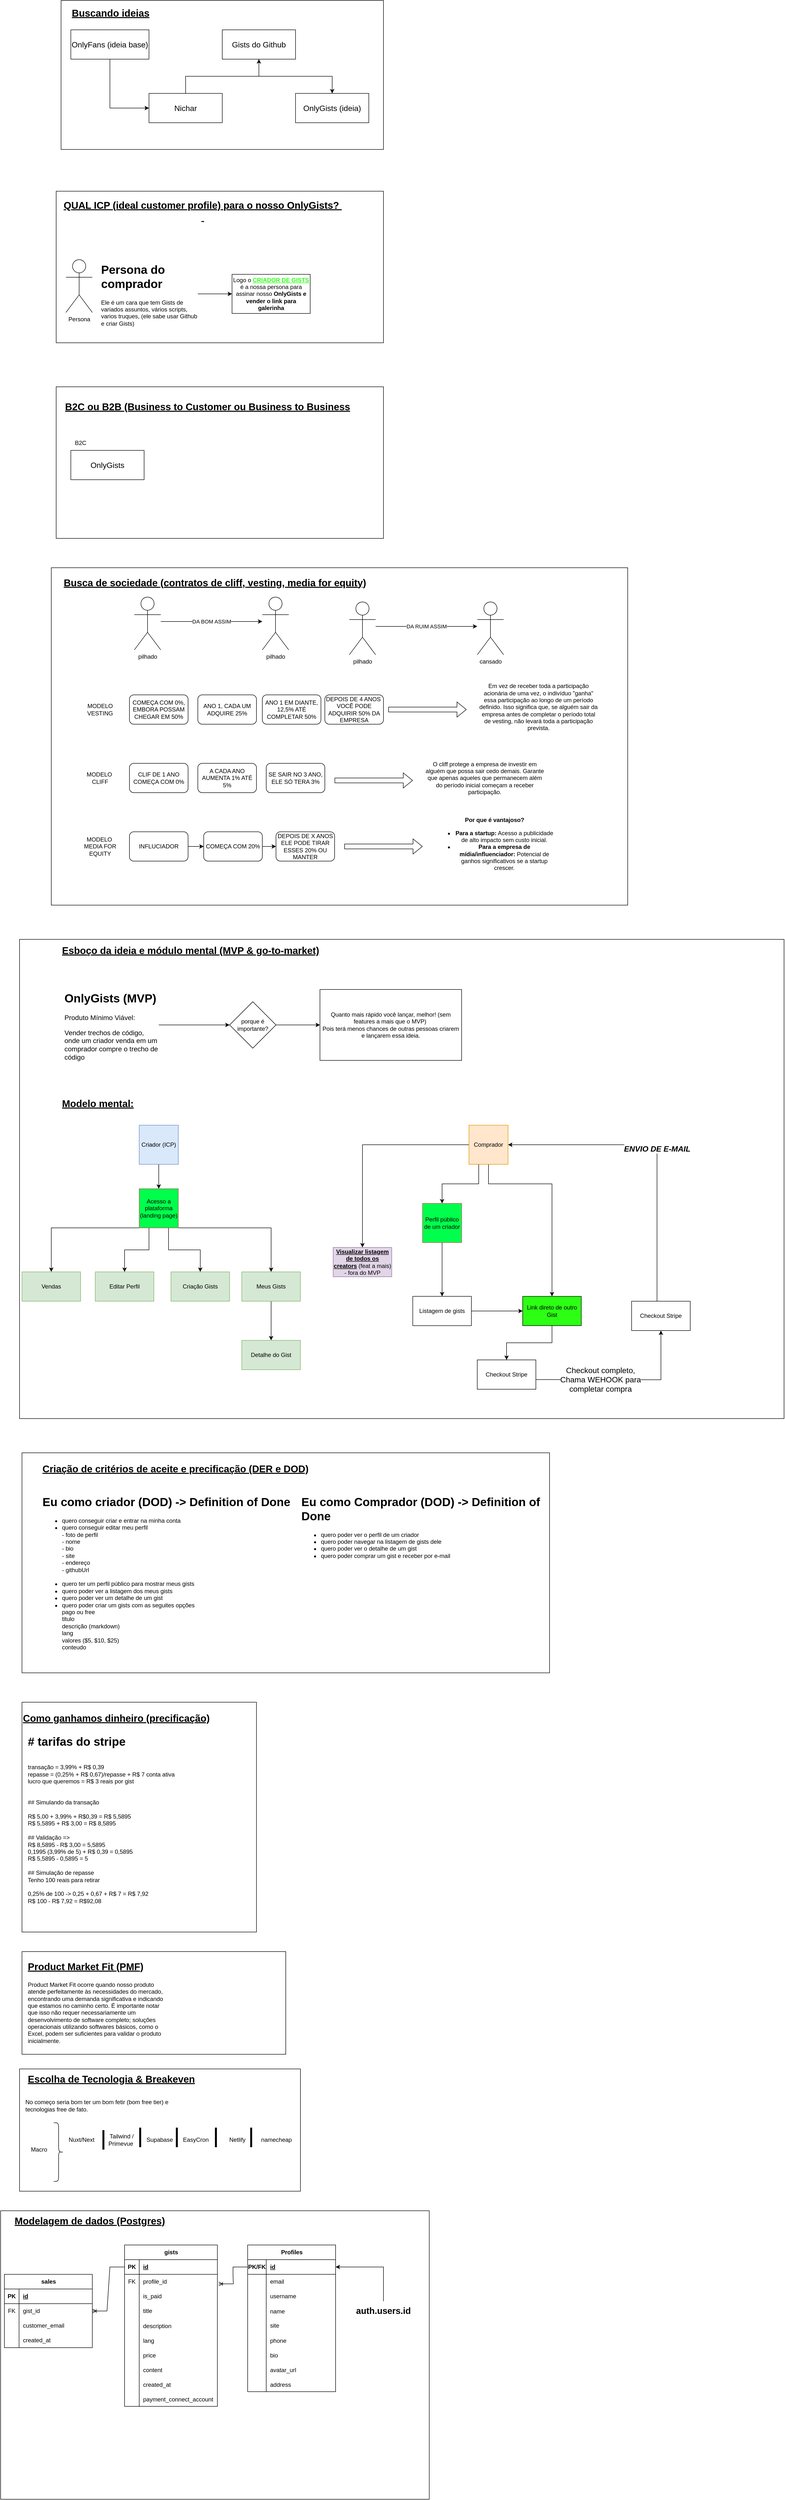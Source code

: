 <mxfile version="24.8.3">
  <diagram name="Page-1" id="v-NSc_a17lzua8ZPdPV9">
    <mxGraphModel dx="2049" dy="1171" grid="1" gridSize="10" guides="1" tooltips="1" connect="1" arrows="1" fold="1" page="1" pageScale="1" pageWidth="850" pageHeight="1100" math="0" shadow="0">
      <root>
        <mxCell id="0" />
        <mxCell id="1" parent="0" />
        <mxCell id="1tomCckrDjy98KWa0ItW-127" value="" style="rounded=0;whiteSpace=wrap;html=1;" vertex="1" parent="1">
          <mxGeometry x="236.25" y="4710" width="877.5" height="590" as="geometry" />
        </mxCell>
        <mxCell id="1tomCckrDjy98KWa0ItW-24" value="" style="rounded=0;whiteSpace=wrap;html=1;" vertex="1" parent="1">
          <mxGeometry x="275" y="4420" width="575" height="250" as="geometry" />
        </mxCell>
        <mxCell id="1tomCckrDjy98KWa0ItW-4" value="" style="rounded=0;whiteSpace=wrap;html=1;" vertex="1" parent="1">
          <mxGeometry x="280" y="4180" width="540" height="210" as="geometry" />
        </mxCell>
        <mxCell id="nUb2ECJCDusPR1pJdT_b-7" value="" style="rounded=0;whiteSpace=wrap;html=1;" parent="1" vertex="1">
          <mxGeometry x="280" y="3670" width="480" height="470" as="geometry" />
        </mxCell>
        <mxCell id="nUb2ECJCDusPR1pJdT_b-4" value="" style="rounded=0;whiteSpace=wrap;html=1;" parent="1" vertex="1">
          <mxGeometry x="280" y="3160" width="1080" height="450" as="geometry" />
        </mxCell>
        <mxCell id="ghX556LVwRt2pYmYrKnP-61" value="" style="rounded=0;whiteSpace=wrap;html=1;" parent="1" vertex="1">
          <mxGeometry x="340" y="1350" width="1180" height="690" as="geometry" />
        </mxCell>
        <mxCell id="ghX556LVwRt2pYmYrKnP-22" value="" style="rounded=0;whiteSpace=wrap;html=1;" parent="1" vertex="1">
          <mxGeometry x="350" y="580" width="670" height="310" as="geometry" />
        </mxCell>
        <mxCell id="ghX556LVwRt2pYmYrKnP-1" value="" style="rounded=0;whiteSpace=wrap;html=1;align=left;" parent="1" vertex="1">
          <mxGeometry x="360" y="190" width="660" height="304.62" as="geometry" />
        </mxCell>
        <mxCell id="ghX556LVwRt2pYmYrKnP-2" value="&lt;font style=&quot;font-size: 20px;&quot;&gt;&lt;b&gt;&lt;u&gt;Buscando ideias&lt;/u&gt;&lt;/b&gt;&lt;/font&gt;" style="text;html=1;align=left;verticalAlign=middle;whiteSpace=wrap;rounded=0;" parent="1" vertex="1">
          <mxGeometry x="380" y="200" width="180" height="30" as="geometry" />
        </mxCell>
        <mxCell id="ghX556LVwRt2pYmYrKnP-7" style="edgeStyle=orthogonalEdgeStyle;rounded=0;orthogonalLoop=1;jettySize=auto;html=1;entryX=0;entryY=0.5;entryDx=0;entryDy=0;" parent="1" source="ghX556LVwRt2pYmYrKnP-3" target="ghX556LVwRt2pYmYrKnP-4" edge="1">
          <mxGeometry relative="1" as="geometry" />
        </mxCell>
        <mxCell id="ghX556LVwRt2pYmYrKnP-3" value="&lt;span style=&quot;font-size: 16px;&quot;&gt;OnlyFans (ideia base)&lt;/span&gt;" style="rounded=0;whiteSpace=wrap;html=1;" parent="1" vertex="1">
          <mxGeometry x="380" y="250" width="160" height="60" as="geometry" />
        </mxCell>
        <mxCell id="ghX556LVwRt2pYmYrKnP-9" style="edgeStyle=orthogonalEdgeStyle;rounded=0;orthogonalLoop=1;jettySize=auto;html=1;entryX=0.5;entryY=1;entryDx=0;entryDy=0;" parent="1" source="ghX556LVwRt2pYmYrKnP-4" target="ghX556LVwRt2pYmYrKnP-5" edge="1">
          <mxGeometry relative="1" as="geometry" />
        </mxCell>
        <mxCell id="ghX556LVwRt2pYmYrKnP-4" value="&lt;span style=&quot;font-size: 16px;&quot;&gt;Nichar&lt;/span&gt;" style="rounded=0;whiteSpace=wrap;html=1;" parent="1" vertex="1">
          <mxGeometry x="540" y="380" width="150" height="60" as="geometry" />
        </mxCell>
        <mxCell id="ghX556LVwRt2pYmYrKnP-12" style="edgeStyle=orthogonalEdgeStyle;rounded=0;orthogonalLoop=1;jettySize=auto;html=1;" parent="1" source="ghX556LVwRt2pYmYrKnP-5" target="ghX556LVwRt2pYmYrKnP-6" edge="1">
          <mxGeometry relative="1" as="geometry" />
        </mxCell>
        <mxCell id="ghX556LVwRt2pYmYrKnP-5" value="&lt;span style=&quot;font-size: 16px;&quot;&gt;Gists do Github&lt;/span&gt;" style="rounded=0;whiteSpace=wrap;html=1;" parent="1" vertex="1">
          <mxGeometry x="690" y="250" width="150" height="60" as="geometry" />
        </mxCell>
        <mxCell id="ghX556LVwRt2pYmYrKnP-6" value="&lt;span style=&quot;font-size: 16px;&quot;&gt;OnlyGists (ideia)&lt;/span&gt;" style="rounded=0;whiteSpace=wrap;html=1;" parent="1" vertex="1">
          <mxGeometry x="840" y="380" width="150" height="60" as="geometry" />
        </mxCell>
        <mxCell id="ghX556LVwRt2pYmYrKnP-14" value="&lt;font style=&quot;font-size: 20px;&quot;&gt;&lt;b&gt;&lt;u&gt;QUAL ICP (ideal customer profile) para o nosso OnlyGists?&amp;nbsp; &amp;nbsp;&lt;/u&gt;&lt;/b&gt;&lt;/font&gt;" style="text;html=1;align=center;verticalAlign=middle;whiteSpace=wrap;rounded=0;" parent="1" vertex="1">
          <mxGeometry x="360" y="600" width="580" height="40" as="geometry" />
        </mxCell>
        <mxCell id="ghX556LVwRt2pYmYrKnP-17" value="Persona" style="shape=umlActor;verticalLabelPosition=bottom;verticalAlign=top;html=1;" parent="1" vertex="1">
          <mxGeometry x="370" y="720" width="54" height="108" as="geometry" />
        </mxCell>
        <mxCell id="ghX556LVwRt2pYmYrKnP-20" value="" style="edgeStyle=orthogonalEdgeStyle;rounded=0;orthogonalLoop=1;jettySize=auto;html=1;" parent="1" source="ghX556LVwRt2pYmYrKnP-18" target="ghX556LVwRt2pYmYrKnP-19" edge="1">
          <mxGeometry relative="1" as="geometry" />
        </mxCell>
        <mxCell id="ghX556LVwRt2pYmYrKnP-18" value="&lt;h1 style=&quot;margin-top: 0px;&quot;&gt;Persona do comprador&lt;/h1&gt;&lt;p&gt;Ele é um cara que tem Gists de variados assuntos, vários scripts,&amp;nbsp; varios truques, (ele sabe usar Github e criar Gists)&lt;/p&gt;" style="text;html=1;whiteSpace=wrap;overflow=hidden;rounded=0;" parent="1" vertex="1">
          <mxGeometry x="440" y="720" width="200" height="140" as="geometry" />
        </mxCell>
        <mxCell id="ghX556LVwRt2pYmYrKnP-19" value="Logo o &lt;font color=&quot;#2cff14&quot;&gt;&lt;b&gt;&lt;u&gt;CRIADOR DE GISTS&lt;/u&gt;&lt;/b&gt; &lt;/font&gt;é a nossa persona para assinar nosso&amp;nbsp;&lt;b&gt;OnlyGists e vender o link para galerinha&lt;/b&gt;" style="whiteSpace=wrap;html=1;" parent="1" vertex="1">
          <mxGeometry x="710" y="750" width="160" height="80" as="geometry" />
        </mxCell>
        <mxCell id="ghX556LVwRt2pYmYrKnP-23" value="" style="rounded=0;whiteSpace=wrap;html=1;" parent="1" vertex="1">
          <mxGeometry x="350" y="980" width="670" height="310" as="geometry" />
        </mxCell>
        <mxCell id="ghX556LVwRt2pYmYrKnP-24" value="&lt;span style=&quot;font-size: 20px;&quot;&gt;&lt;b&gt;&lt;u&gt;B2C ou B2B (Business to Customer ou Business to Business&lt;/u&gt;&lt;/b&gt;&lt;/span&gt;" style="text;html=1;align=center;verticalAlign=middle;whiteSpace=wrap;rounded=0;" parent="1" vertex="1">
          <mxGeometry x="360" y="1000" width="600" height="40" as="geometry" />
        </mxCell>
        <mxCell id="ghX556LVwRt2pYmYrKnP-25" value="&lt;span style=&quot;font-size: 16px;&quot;&gt;OnlyGists&lt;/span&gt;" style="rounded=0;whiteSpace=wrap;html=1;" parent="1" vertex="1">
          <mxGeometry x="380" y="1110" width="150" height="60" as="geometry" />
        </mxCell>
        <mxCell id="ghX556LVwRt2pYmYrKnP-26" value="B2C" style="text;html=1;align=center;verticalAlign=middle;whiteSpace=wrap;rounded=0;" parent="1" vertex="1">
          <mxGeometry x="370" y="1080" width="60" height="30" as="geometry" />
        </mxCell>
        <mxCell id="ghX556LVwRt2pYmYrKnP-28" value="&lt;span style=&quot;font-size: 20px;&quot;&gt;&lt;b&gt;&lt;u&gt;Busca de sociedade (contratos de cliff, vesting, media for equity)&lt;/u&gt;&lt;/b&gt;&lt;/span&gt;" style="text;html=1;align=center;verticalAlign=middle;whiteSpace=wrap;rounded=0;" parent="1" vertex="1">
          <mxGeometry x="360" y="1360" width="630" height="40" as="geometry" />
        </mxCell>
        <mxCell id="ghX556LVwRt2pYmYrKnP-31" value="DA BOM ASSIM" style="edgeStyle=orthogonalEdgeStyle;rounded=0;orthogonalLoop=1;jettySize=auto;html=1;" parent="1" source="ghX556LVwRt2pYmYrKnP-29" target="ghX556LVwRt2pYmYrKnP-30" edge="1">
          <mxGeometry relative="1" as="geometry">
            <Array as="points">
              <mxPoint x="674" y="1460" />
              <mxPoint x="674" y="1460" />
            </Array>
          </mxGeometry>
        </mxCell>
        <mxCell id="ghX556LVwRt2pYmYrKnP-29" value="pilhado" style="shape=umlActor;verticalLabelPosition=bottom;verticalAlign=top;html=1;" parent="1" vertex="1">
          <mxGeometry x="510" y="1410" width="54" height="108" as="geometry" />
        </mxCell>
        <mxCell id="ghX556LVwRt2pYmYrKnP-30" value="pilhado" style="shape=umlActor;verticalLabelPosition=bottom;verticalAlign=top;html=1;" parent="1" vertex="1">
          <mxGeometry x="772" y="1410" width="54" height="108" as="geometry" />
        </mxCell>
        <mxCell id="ghX556LVwRt2pYmYrKnP-37" value="MODELO VESTING" style="text;html=1;align=center;verticalAlign=middle;whiteSpace=wrap;rounded=0;" parent="1" vertex="1">
          <mxGeometry x="410" y="1625" width="60" height="30" as="geometry" />
        </mxCell>
        <mxCell id="ghX556LVwRt2pYmYrKnP-38" value="DEPOIS DE 4 ANOS&amp;nbsp;&lt;div&gt;VOCÊ PODE ADQUIRIR 50% DA EMPRESA&lt;/div&gt;" style="rounded=1;whiteSpace=wrap;html=1;" parent="1" vertex="1">
          <mxGeometry x="900" y="1610" width="120" height="60" as="geometry" />
        </mxCell>
        <mxCell id="ghX556LVwRt2pYmYrKnP-39" value="COMEÇA COM 0%,&lt;br&gt;EMBORA POSSAM CHEGAR EM 50%" style="rounded=1;whiteSpace=wrap;html=1;" parent="1" vertex="1">
          <mxGeometry x="500" y="1610" width="120" height="60" as="geometry" />
        </mxCell>
        <mxCell id="ghX556LVwRt2pYmYrKnP-40" value="MODELO&amp;nbsp;&lt;br&gt;CLIFF" style="text;html=1;align=center;verticalAlign=middle;whiteSpace=wrap;rounded=0;" parent="1" vertex="1">
          <mxGeometry x="410" y="1765" width="60" height="30" as="geometry" />
        </mxCell>
        <mxCell id="ghX556LVwRt2pYmYrKnP-41" value="CLIF DE 1 ANO&lt;br&gt;COMEÇA COM 0%" style="rounded=1;whiteSpace=wrap;html=1;" parent="1" vertex="1">
          <mxGeometry x="500" y="1750" width="120" height="60" as="geometry" />
        </mxCell>
        <mxCell id="ghX556LVwRt2pYmYrKnP-42" value="MODELO&amp;nbsp;&lt;br&gt;MEDIA FOR EQUITY" style="text;html=1;align=center;verticalAlign=middle;whiteSpace=wrap;rounded=0;" parent="1" vertex="1">
          <mxGeometry x="400" y="1905" width="80" height="30" as="geometry" />
        </mxCell>
        <mxCell id="ghX556LVwRt2pYmYrKnP-45" value="" style="edgeStyle=orthogonalEdgeStyle;rounded=0;orthogonalLoop=1;jettySize=auto;html=1;" parent="1" source="ghX556LVwRt2pYmYrKnP-43" target="ghX556LVwRt2pYmYrKnP-44" edge="1">
          <mxGeometry relative="1" as="geometry" />
        </mxCell>
        <mxCell id="ghX556LVwRt2pYmYrKnP-43" value="INFLUCIADOR" style="rounded=1;whiteSpace=wrap;html=1;" parent="1" vertex="1">
          <mxGeometry x="500" y="1890" width="120" height="60" as="geometry" />
        </mxCell>
        <mxCell id="ghX556LVwRt2pYmYrKnP-47" value="" style="edgeStyle=orthogonalEdgeStyle;rounded=0;orthogonalLoop=1;jettySize=auto;html=1;" parent="1" source="ghX556LVwRt2pYmYrKnP-44" target="ghX556LVwRt2pYmYrKnP-46" edge="1">
          <mxGeometry relative="1" as="geometry" />
        </mxCell>
        <mxCell id="ghX556LVwRt2pYmYrKnP-44" value="COMEÇA COM 20%" style="rounded=1;whiteSpace=wrap;html=1;" parent="1" vertex="1">
          <mxGeometry x="652" y="1890" width="120" height="60" as="geometry" />
        </mxCell>
        <mxCell id="ghX556LVwRt2pYmYrKnP-46" value="DEPOIS DE X ANOS ELE PODE TIRAR ESSES 20% OU MANTER" style="rounded=1;whiteSpace=wrap;html=1;" parent="1" vertex="1">
          <mxGeometry x="800" y="1890" width="120" height="60" as="geometry" />
        </mxCell>
        <mxCell id="ghX556LVwRt2pYmYrKnP-48" value="ANO 1, CADA UM ADQUIRE 25%" style="rounded=1;whiteSpace=wrap;html=1;" parent="1" vertex="1">
          <mxGeometry x="640" y="1610" width="120" height="60" as="geometry" />
        </mxCell>
        <mxCell id="ghX556LVwRt2pYmYrKnP-49" value="ANO 1 EM DIANTE, 12,5% ATÉ COMPLETAR 50%" style="rounded=1;whiteSpace=wrap;html=1;" parent="1" vertex="1">
          <mxGeometry x="772" y="1610" width="120" height="60" as="geometry" />
        </mxCell>
        <mxCell id="ghX556LVwRt2pYmYrKnP-50" value="" style="shape=flexArrow;endArrow=classic;html=1;rounded=0;" parent="1" edge="1">
          <mxGeometry width="50" height="50" relative="1" as="geometry">
            <mxPoint x="1030" y="1640" as="sourcePoint" />
            <mxPoint x="1190" y="1640" as="targetPoint" />
          </mxGeometry>
        </mxCell>
        <mxCell id="ghX556LVwRt2pYmYrKnP-51" value="&lt;p&gt;Em vez de receber toda a participação acionária de uma vez, o indivíduo &quot;ganha&quot; essa participação ao longo de um período definido. Isso significa que, se alguém sair da empresa antes de completar o período total de vesting, não levará toda a participação prevista.&lt;/p&gt;&lt;p&gt;&lt;/p&gt;" style="text;html=1;align=center;verticalAlign=middle;whiteSpace=wrap;rounded=0;" parent="1" vertex="1">
          <mxGeometry x="1215" y="1620" width="245" height="30" as="geometry" />
        </mxCell>
        <mxCell id="ghX556LVwRt2pYmYrKnP-52" value="A CADA ANO AUMENTA 1% ATÉ 5%" style="rounded=1;whiteSpace=wrap;html=1;" parent="1" vertex="1">
          <mxGeometry x="640" y="1750" width="120" height="60" as="geometry" />
        </mxCell>
        <mxCell id="ghX556LVwRt2pYmYrKnP-53" value="SE SAIR NO 3 ANO, ELE SÓ TERA 3%" style="rounded=1;whiteSpace=wrap;html=1;" parent="1" vertex="1">
          <mxGeometry x="780" y="1750" width="120" height="60" as="geometry" />
        </mxCell>
        <mxCell id="ghX556LVwRt2pYmYrKnP-57" value="" style="shape=flexArrow;endArrow=classic;html=1;rounded=0;" parent="1" edge="1">
          <mxGeometry width="50" height="50" relative="1" as="geometry">
            <mxPoint x="920" y="1785" as="sourcePoint" />
            <mxPoint x="1080" y="1785" as="targetPoint" />
          </mxGeometry>
        </mxCell>
        <mxCell id="ghX556LVwRt2pYmYrKnP-58" value="&lt;p&gt;O cliff protege a empresa de investir em alguém que possa sair cedo demais. Garante que apenas aqueles que permanecem além do período inicial começam a receber participação.&lt;/p&gt;&lt;p&gt;&lt;/p&gt;" style="text;html=1;align=center;verticalAlign=middle;whiteSpace=wrap;rounded=0;" parent="1" vertex="1">
          <mxGeometry x="1105" y="1765" width="245" height="30" as="geometry" />
        </mxCell>
        <mxCell id="ghX556LVwRt2pYmYrKnP-59" value="" style="shape=flexArrow;endArrow=classic;html=1;rounded=0;" parent="1" edge="1">
          <mxGeometry width="50" height="50" relative="1" as="geometry">
            <mxPoint x="940" y="1920" as="sourcePoint" />
            <mxPoint x="1100" y="1920" as="targetPoint" />
          </mxGeometry>
        </mxCell>
        <mxCell id="ghX556LVwRt2pYmYrKnP-60" value="&lt;p&gt;&lt;strong&gt;Por que é vantajoso?&lt;/strong&gt;&lt;/p&gt;&lt;ul&gt;&lt;li&gt;&lt;strong&gt;Para a startup:&lt;/strong&gt; Acesso a publicidade de alto impacto sem custo inicial.&lt;/li&gt;&lt;li&gt;&lt;strong&gt;Para a empresa de mídia/influenciador:&lt;/strong&gt; Potencial de ganhos significativos se a startup crescer.&lt;/li&gt;&lt;/ul&gt;&lt;p&gt;&lt;/p&gt;" style="text;html=1;align=center;verticalAlign=middle;whiteSpace=wrap;rounded=0;" parent="1" vertex="1">
          <mxGeometry x="1125" y="1900" width="245" height="30" as="geometry" />
        </mxCell>
        <mxCell id="ghX556LVwRt2pYmYrKnP-62" value="DA RUIM ASSIM" style="edgeStyle=orthogonalEdgeStyle;rounded=0;orthogonalLoop=1;jettySize=auto;html=1;" parent="1" source="ghX556LVwRt2pYmYrKnP-63" target="ghX556LVwRt2pYmYrKnP-64" edge="1">
          <mxGeometry relative="1" as="geometry">
            <Array as="points">
              <mxPoint x="1114" y="1470" />
              <mxPoint x="1114" y="1470" />
            </Array>
          </mxGeometry>
        </mxCell>
        <mxCell id="ghX556LVwRt2pYmYrKnP-63" value="pilhado" style="shape=umlActor;verticalLabelPosition=bottom;verticalAlign=top;html=1;" parent="1" vertex="1">
          <mxGeometry x="950" y="1420" width="54" height="108" as="geometry" />
        </mxCell>
        <mxCell id="ghX556LVwRt2pYmYrKnP-64" value="cansado" style="shape=umlActor;verticalLabelPosition=bottom;verticalAlign=top;html=1;" parent="1" vertex="1">
          <mxGeometry x="1212" y="1420" width="54" height="108" as="geometry" />
        </mxCell>
        <mxCell id="PgS0Zx-J8WMUfajgox_8-1" value="" style="rounded=0;whiteSpace=wrap;html=1;" parent="1" vertex="1">
          <mxGeometry x="275" y="2110" width="1565" height="980" as="geometry" />
        </mxCell>
        <mxCell id="PgS0Zx-J8WMUfajgox_8-2" value="&lt;div&gt;&lt;span style=&quot;font-size: 20px;&quot;&gt;&lt;b&gt;&lt;u&gt;Esboço da ideia e módulo mental (MVP &amp;amp; go-to-market)&lt;/u&gt;&lt;/b&gt;&lt;/span&gt;&lt;/div&gt;&lt;div&gt;&lt;br&gt;&lt;/div&gt;" style="text;html=1;align=left;verticalAlign=middle;whiteSpace=wrap;rounded=0;" parent="1" vertex="1">
          <mxGeometry x="360" y="2120" width="630" height="40" as="geometry" />
        </mxCell>
        <mxCell id="PgS0Zx-J8WMUfajgox_8-6" value="" style="edgeStyle=orthogonalEdgeStyle;rounded=0;orthogonalLoop=1;jettySize=auto;html=1;" parent="1" source="PgS0Zx-J8WMUfajgox_8-3" target="PgS0Zx-J8WMUfajgox_8-5" edge="1">
          <mxGeometry relative="1" as="geometry" />
        </mxCell>
        <mxCell id="PgS0Zx-J8WMUfajgox_8-3" value="&lt;h1 style=&quot;margin-top: 0px;&quot;&gt;OnlyGists (MVP)&lt;/h1&gt;&lt;p style=&quot;font-size: 14px;&quot;&gt;&lt;font style=&quot;font-size: 14px;&quot;&gt;Produto Mínimo Viável:&lt;/font&gt;&lt;/p&gt;&lt;p style=&quot;font-size: 14px;&quot;&gt;&lt;font style=&quot;font-size: 14px;&quot;&gt;Vender trechos de código, onde um criador venda em um comprador compre o trecho de código&amp;nbsp;&lt;/font&gt;&lt;/p&gt;" style="text;html=1;whiteSpace=wrap;overflow=hidden;rounded=0;" parent="1" vertex="1">
          <mxGeometry x="365" y="2210" width="195" height="150" as="geometry" />
        </mxCell>
        <mxCell id="PgS0Zx-J8WMUfajgox_8-8" value="" style="edgeStyle=orthogonalEdgeStyle;rounded=0;orthogonalLoop=1;jettySize=auto;html=1;" parent="1" source="PgS0Zx-J8WMUfajgox_8-5" target="PgS0Zx-J8WMUfajgox_8-7" edge="1">
          <mxGeometry relative="1" as="geometry" />
        </mxCell>
        <mxCell id="PgS0Zx-J8WMUfajgox_8-5" value="porque é importante?" style="rhombus;whiteSpace=wrap;html=1;" parent="1" vertex="1">
          <mxGeometry x="705" y="2237.5" width="95" height="95" as="geometry" />
        </mxCell>
        <mxCell id="PgS0Zx-J8WMUfajgox_8-7" value="Quanto mais rápido você lançar, melhor! (sem features a mais que o MVP)&amp;nbsp;&lt;br&gt;Pois terá menos chances de outras pessoas criarem e lançarem essa ideia." style="whiteSpace=wrap;html=1;" parent="1" vertex="1">
          <mxGeometry x="890" y="2212.5" width="290" height="145" as="geometry" />
        </mxCell>
        <mxCell id="PgS0Zx-J8WMUfajgox_8-9" value="&lt;div&gt;&lt;span style=&quot;font-size: 20px;&quot;&gt;&lt;b&gt;&lt;u&gt;Modelo mental:&lt;/u&gt;&lt;/b&gt;&lt;/span&gt;&lt;/div&gt;" style="text;html=1;align=left;verticalAlign=middle;whiteSpace=wrap;rounded=0;" parent="1" vertex="1">
          <mxGeometry x="360" y="2425" width="630" height="40" as="geometry" />
        </mxCell>
        <mxCell id="PgS0Zx-J8WMUfajgox_8-12" value="" style="edgeStyle=orthogonalEdgeStyle;rounded=0;orthogonalLoop=1;jettySize=auto;html=1;" parent="1" source="PgS0Zx-J8WMUfajgox_8-10" target="PgS0Zx-J8WMUfajgox_8-11" edge="1">
          <mxGeometry relative="1" as="geometry" />
        </mxCell>
        <mxCell id="PgS0Zx-J8WMUfajgox_8-10" value="Criador (ICP)" style="whiteSpace=wrap;html=1;aspect=fixed;fillColor=#dae8fc;strokeColor=#6c8ebf;" parent="1" vertex="1">
          <mxGeometry x="520" y="2490" width="80" height="80" as="geometry" />
        </mxCell>
        <mxCell id="PgS0Zx-J8WMUfajgox_8-23" style="edgeStyle=orthogonalEdgeStyle;rounded=0;orthogonalLoop=1;jettySize=auto;html=1;exitX=0;exitY=1;exitDx=0;exitDy=0;entryX=0.5;entryY=0;entryDx=0;entryDy=0;" parent="1" source="PgS0Zx-J8WMUfajgox_8-11" target="PgS0Zx-J8WMUfajgox_8-17" edge="1">
          <mxGeometry relative="1" as="geometry">
            <Array as="points">
              <mxPoint x="340" y="2700" />
            </Array>
          </mxGeometry>
        </mxCell>
        <mxCell id="PgS0Zx-J8WMUfajgox_8-24" style="edgeStyle=orthogonalEdgeStyle;rounded=0;orthogonalLoop=1;jettySize=auto;html=1;exitX=0.25;exitY=1;exitDx=0;exitDy=0;entryX=0.5;entryY=0;entryDx=0;entryDy=0;" parent="1" source="PgS0Zx-J8WMUfajgox_8-11" target="PgS0Zx-J8WMUfajgox_8-20" edge="1">
          <mxGeometry relative="1" as="geometry" />
        </mxCell>
        <mxCell id="PgS0Zx-J8WMUfajgox_8-25" style="edgeStyle=orthogonalEdgeStyle;rounded=0;orthogonalLoop=1;jettySize=auto;html=1;exitX=0.75;exitY=1;exitDx=0;exitDy=0;" parent="1" source="PgS0Zx-J8WMUfajgox_8-11" target="PgS0Zx-J8WMUfajgox_8-21" edge="1">
          <mxGeometry relative="1" as="geometry" />
        </mxCell>
        <mxCell id="PgS0Zx-J8WMUfajgox_8-26" style="edgeStyle=orthogonalEdgeStyle;rounded=0;orthogonalLoop=1;jettySize=auto;html=1;exitX=1;exitY=1;exitDx=0;exitDy=0;entryX=0.5;entryY=0;entryDx=0;entryDy=0;" parent="1" source="PgS0Zx-J8WMUfajgox_8-11" target="PgS0Zx-J8WMUfajgox_8-22" edge="1">
          <mxGeometry relative="1" as="geometry">
            <Array as="points">
              <mxPoint x="790" y="2700" />
            </Array>
          </mxGeometry>
        </mxCell>
        <mxCell id="PgS0Zx-J8WMUfajgox_8-11" value="Acesso a plataforma (landing page)" style="whiteSpace=wrap;html=1;aspect=fixed;fillColor=#00ff4c;strokeColor=#b85450;fillStyle=auto;" parent="1" vertex="1">
          <mxGeometry x="520" y="2620" width="80" height="80" as="geometry" />
        </mxCell>
        <mxCell id="PgS0Zx-J8WMUfajgox_8-17" value="Vendas" style="rounded=0;whiteSpace=wrap;html=1;fillColor=#d5e8d4;strokeColor=#82b366;" parent="1" vertex="1">
          <mxGeometry x="280" y="2790" width="120" height="60" as="geometry" />
        </mxCell>
        <mxCell id="PgS0Zx-J8WMUfajgox_8-20" value="Editar Perfil" style="rounded=0;whiteSpace=wrap;html=1;fillColor=#d5e8d4;strokeColor=#82b366;" parent="1" vertex="1">
          <mxGeometry x="430" y="2790" width="120" height="60" as="geometry" />
        </mxCell>
        <mxCell id="PgS0Zx-J8WMUfajgox_8-21" value="Criação Gists" style="rounded=0;whiteSpace=wrap;html=1;fillColor=#d5e8d4;strokeColor=#82b366;" parent="1" vertex="1">
          <mxGeometry x="585" y="2790" width="120" height="60" as="geometry" />
        </mxCell>
        <mxCell id="PgS0Zx-J8WMUfajgox_8-28" value="" style="edgeStyle=orthogonalEdgeStyle;rounded=0;orthogonalLoop=1;jettySize=auto;html=1;" parent="1" source="PgS0Zx-J8WMUfajgox_8-22" target="PgS0Zx-J8WMUfajgox_8-27" edge="1">
          <mxGeometry relative="1" as="geometry" />
        </mxCell>
        <mxCell id="PgS0Zx-J8WMUfajgox_8-22" value="Meus Gists" style="rounded=0;whiteSpace=wrap;html=1;fillColor=#d5e8d4;strokeColor=#82b366;" parent="1" vertex="1">
          <mxGeometry x="730" y="2790" width="120" height="60" as="geometry" />
        </mxCell>
        <mxCell id="PgS0Zx-J8WMUfajgox_8-27" value="Detalhe do Gist" style="whiteSpace=wrap;html=1;rounded=0;fillColor=#d5e8d4;strokeColor=#82b366;" parent="1" vertex="1">
          <mxGeometry x="730" y="2930" width="120" height="60" as="geometry" />
        </mxCell>
        <mxCell id="PgS0Zx-J8WMUfajgox_8-31" style="edgeStyle=orthogonalEdgeStyle;rounded=0;orthogonalLoop=1;jettySize=auto;html=1;exitX=0.25;exitY=1;exitDx=0;exitDy=0;entryX=0.5;entryY=0;entryDx=0;entryDy=0;" parent="1" source="PgS0Zx-J8WMUfajgox_8-29" target="PgS0Zx-J8WMUfajgox_8-30" edge="1">
          <mxGeometry relative="1" as="geometry" />
        </mxCell>
        <mxCell id="PgS0Zx-J8WMUfajgox_8-37" style="edgeStyle=orthogonalEdgeStyle;rounded=0;orthogonalLoop=1;jettySize=auto;html=1;exitX=0.5;exitY=1;exitDx=0;exitDy=0;entryX=0.5;entryY=0;entryDx=0;entryDy=0;" parent="1" source="PgS0Zx-J8WMUfajgox_8-29" target="PgS0Zx-J8WMUfajgox_8-35" edge="1">
          <mxGeometry relative="1" as="geometry">
            <Array as="points">
              <mxPoint x="1235" y="2610" />
              <mxPoint x="1365" y="2610" />
            </Array>
          </mxGeometry>
        </mxCell>
        <mxCell id="PgS0Zx-J8WMUfajgox_8-48" value="" style="edgeStyle=orthogonalEdgeStyle;rounded=0;orthogonalLoop=1;jettySize=auto;html=1;" parent="1" source="PgS0Zx-J8WMUfajgox_8-29" target="PgS0Zx-J8WMUfajgox_8-47" edge="1">
          <mxGeometry relative="1" as="geometry" />
        </mxCell>
        <mxCell id="PgS0Zx-J8WMUfajgox_8-29" value="Comprador" style="whiteSpace=wrap;html=1;aspect=fixed;fillColor=#ffe6cc;strokeColor=#d79b00;" parent="1" vertex="1">
          <mxGeometry x="1195" y="2490" width="80" height="80" as="geometry" />
        </mxCell>
        <mxCell id="PgS0Zx-J8WMUfajgox_8-34" value="" style="edgeStyle=orthogonalEdgeStyle;rounded=0;orthogonalLoop=1;jettySize=auto;html=1;" parent="1" source="PgS0Zx-J8WMUfajgox_8-30" target="PgS0Zx-J8WMUfajgox_8-33" edge="1">
          <mxGeometry relative="1" as="geometry" />
        </mxCell>
        <mxCell id="PgS0Zx-J8WMUfajgox_8-30" value="Perfil público de um criador" style="whiteSpace=wrap;html=1;aspect=fixed;fillColor=#00ff4c;strokeColor=#b85450;fillStyle=auto;" parent="1" vertex="1">
          <mxGeometry x="1100" y="2650" width="80" height="80" as="geometry" />
        </mxCell>
        <mxCell id="PgS0Zx-J8WMUfajgox_8-36" value="" style="edgeStyle=orthogonalEdgeStyle;rounded=0;orthogonalLoop=1;jettySize=auto;html=1;" parent="1" source="PgS0Zx-J8WMUfajgox_8-33" target="PgS0Zx-J8WMUfajgox_8-35" edge="1">
          <mxGeometry relative="1" as="geometry" />
        </mxCell>
        <mxCell id="PgS0Zx-J8WMUfajgox_8-33" value="Listagem de gists" style="whiteSpace=wrap;html=1;fillStyle=auto;" parent="1" vertex="1">
          <mxGeometry x="1080" y="2840" width="120" height="60" as="geometry" />
        </mxCell>
        <mxCell id="PgS0Zx-J8WMUfajgox_8-39" value="" style="edgeStyle=orthogonalEdgeStyle;rounded=0;orthogonalLoop=1;jettySize=auto;html=1;" parent="1" source="PgS0Zx-J8WMUfajgox_8-35" target="PgS0Zx-J8WMUfajgox_8-38" edge="1">
          <mxGeometry relative="1" as="geometry" />
        </mxCell>
        <mxCell id="PgS0Zx-J8WMUfajgox_8-35" value="Link direto de outro Gist" style="whiteSpace=wrap;html=1;fillStyle=auto;fillColor=#2CFF14;" parent="1" vertex="1">
          <mxGeometry x="1305" y="2840" width="120" height="60" as="geometry" />
        </mxCell>
        <mxCell id="PgS0Zx-J8WMUfajgox_8-42" value="&lt;font style=&quot;font-size: 16px;&quot;&gt;Checkout completo,&lt;br&gt;Chama WEHOOK para&lt;/font&gt;&lt;div style=&quot;font-size: 16px;&quot;&gt;&lt;font style=&quot;font-size: 16px;&quot;&gt;completar compra&lt;/font&gt;&lt;/div&gt;" style="edgeStyle=orthogonalEdgeStyle;rounded=0;orthogonalLoop=1;jettySize=auto;html=1;" parent="1" target="PgS0Zx-J8WMUfajgox_8-41" edge="1">
          <mxGeometry relative="1" as="geometry">
            <mxPoint x="1240.0" y="3010.077" as="sourcePoint" />
          </mxGeometry>
        </mxCell>
        <mxCell id="PgS0Zx-J8WMUfajgox_8-38" value="Checkout Stripe" style="whiteSpace=wrap;html=1;fillStyle=auto;" parent="1" vertex="1">
          <mxGeometry x="1212" y="2970" width="120" height="60" as="geometry" />
        </mxCell>
        <mxCell id="PgS0Zx-J8WMUfajgox_8-44" value="&lt;b&gt;&lt;i&gt;&lt;font style=&quot;font-size: 16px;&quot;&gt;ENVIO DE E-MAIL&lt;/font&gt;&lt;/i&gt;&lt;/b&gt;" style="edgeStyle=orthogonalEdgeStyle;rounded=0;orthogonalLoop=1;jettySize=auto;html=1;entryX=1;entryY=0.5;entryDx=0;entryDy=0;" parent="1" source="PgS0Zx-J8WMUfajgox_8-41" target="PgS0Zx-J8WMUfajgox_8-29" edge="1">
          <mxGeometry relative="1" as="geometry">
            <Array as="points">
              <mxPoint x="1580" y="2530" />
            </Array>
          </mxGeometry>
        </mxCell>
        <mxCell id="PgS0Zx-J8WMUfajgox_8-41" value="Checkout Stripe" style="whiteSpace=wrap;html=1;fillStyle=auto;" parent="1" vertex="1">
          <mxGeometry x="1528" y="2850" width="120" height="60" as="geometry" />
        </mxCell>
        <mxCell id="PgS0Zx-J8WMUfajgox_8-47" value="&lt;u&gt;&lt;b&gt;Visualizar listagem de todos os creators&lt;/b&gt;&lt;/u&gt; (feat a mais) - fora do MVP" style="whiteSpace=wrap;html=1;fillColor=#e1d5e7;strokeColor=#9673a6;" parent="1" vertex="1">
          <mxGeometry x="917" y="2740" width="120" height="60" as="geometry" />
        </mxCell>
        <mxCell id="nUb2ECJCDusPR1pJdT_b-1" value="&lt;div&gt;&lt;div&gt;&lt;span style=&quot;font-size: 20px;&quot;&gt;&lt;b&gt;&lt;u&gt;Criação de critérios de aceite e precificação (DER e DOD)&lt;/u&gt;&lt;/b&gt;&lt;/span&gt;&lt;/div&gt;&lt;/div&gt;&lt;div&gt;&lt;br&gt;&lt;/div&gt;" style="text;html=1;align=left;verticalAlign=middle;whiteSpace=wrap;rounded=0;" parent="1" vertex="1">
          <mxGeometry x="320" y="3180" width="630" height="40" as="geometry" />
        </mxCell>
        <mxCell id="nUb2ECJCDusPR1pJdT_b-2" value="&lt;h1 style=&quot;margin-top: 0px;&quot;&gt;Eu como criador (DOD) -&amp;gt; Definition of Done&lt;/h1&gt;&lt;p&gt;&lt;/p&gt;&lt;ul&gt;&lt;li&gt;quero conseguir criar e entrar na minha conta&lt;br&gt;&lt;/li&gt;&lt;li&gt;quero conseguir editar meu perfil&lt;br&gt;- foto de perfil&lt;br&gt;- nome&lt;br&gt;- bio&lt;br&gt;- site&lt;br&gt;- endereço&lt;br&gt;- githubUrl&lt;br&gt;&lt;br&gt;&lt;/li&gt;&lt;li&gt;quero ter um perfil público para mostrar meus gists&lt;/li&gt;&lt;li&gt;quero poder ver a listagem dos meus gists&lt;/li&gt;&lt;li&gt;quero poder ver um detalhe de um gist&lt;/li&gt;&lt;li&gt;quero poder criar um gists com as seguites opções&lt;br&gt;pago ou free&lt;br&gt;titulo&lt;br&gt;descrição (markdown)&lt;br&gt;lang&lt;br&gt;valores ($5, $10, $25)&lt;br&gt;conteudo&lt;/li&gt;&lt;/ul&gt;&lt;p&gt;&lt;/p&gt;" style="text;html=1;whiteSpace=wrap;overflow=hidden;rounded=0;" parent="1" vertex="1">
          <mxGeometry x="320" y="3240" width="520" height="340" as="geometry" />
        </mxCell>
        <mxCell id="nUb2ECJCDusPR1pJdT_b-3" value="&lt;h1 style=&quot;margin-top: 0px;&quot;&gt;Eu como Comprador (DOD) -&amp;gt; Definition of Done&lt;/h1&gt;&lt;p&gt;&lt;/p&gt;&lt;ul&gt;&lt;li&gt;quero poder ver o perfil de um criador&lt;/li&gt;&lt;li&gt;quero poder navegar na listagem de gists dele&lt;/li&gt;&lt;li&gt;quero poder ver o detalhe de um gist&lt;/li&gt;&lt;li&gt;quero poder comprar um gist e receber por e-mail&lt;/li&gt;&lt;/ul&gt;&lt;p&gt;&lt;/p&gt;" style="text;html=1;whiteSpace=wrap;overflow=hidden;rounded=0;" parent="1" vertex="1">
          <mxGeometry x="850" y="3240" width="520" height="160" as="geometry" />
        </mxCell>
        <mxCell id="nUb2ECJCDusPR1pJdT_b-5" value="&lt;div&gt;&lt;div&gt;&lt;div&gt;&lt;span style=&quot;font-size: 20px;&quot;&gt;&lt;b&gt;&lt;u&gt;Como ganhamos dinheiro (precificação)&lt;/u&gt;&lt;/b&gt;&lt;/span&gt;&lt;/div&gt;&lt;/div&gt;&lt;/div&gt;&lt;div&gt;&lt;br&gt;&lt;/div&gt;" style="text;html=1;align=left;verticalAlign=middle;whiteSpace=wrap;rounded=0;" parent="1" vertex="1">
          <mxGeometry x="280" y="3690" width="630" height="40" as="geometry" />
        </mxCell>
        <mxCell id="nUb2ECJCDusPR1pJdT_b-6" value="&lt;h1 style=&quot;margin-top: 0px;&quot;&gt;# tarifas do stripe&lt;/h1&gt;&lt;div&gt;&lt;br&gt;&lt;/div&gt;&lt;div&gt;transação = 3,99% + R$ 0,39&lt;br&gt;repasse = (0,25% + R$ 0,67)/repasse + R$ 7 conta ativa&lt;/div&gt;&lt;div&gt;lucro que queremos = R$ 3 reais por gist&lt;/div&gt;&lt;div&gt;&lt;br&gt;&lt;/div&gt;&lt;div&gt;&lt;br&gt;&lt;/div&gt;&lt;div&gt;## Simulando da transação&lt;/div&gt;&lt;div&gt;&lt;br&gt;&lt;/div&gt;&lt;div&gt;R$ 5,00 + 3,99% + R$0,39 = R$ 5,5895&lt;br&gt;&lt;/div&gt;&lt;div&gt;R$ 5,5895 + R$ 3,00 = R$ 8,5895&lt;br&gt;&lt;/div&gt;&lt;div&gt;&lt;br&gt;&lt;/div&gt;&lt;div&gt;## Validação =&amp;gt;&amp;nbsp;&lt;br&gt;&lt;div&gt;R$ 8,5895 - R$ 3,00 = 5,5895&lt;br&gt;0,1995 (3,99% de 5) + R$ 0,39 = 0,5895&lt;br&gt;R$ 5,5895 - 0,5895 = 5&lt;br&gt;&lt;/div&gt;&lt;div&gt;&lt;br&gt;&lt;/div&gt;&lt;/div&gt;&lt;div&gt;## Simulação de repasse&lt;br&gt;Tenho 100 reais para retirar&lt;br&gt;&lt;br&gt;0,25% de 100 -&amp;gt; 0,25 + 0,67 + R$ 7 = R$ 7,92&lt;/div&gt;&lt;div&gt;R$ 100 - R$ 7,92 = R$92,08&lt;/div&gt;" style="text;html=1;whiteSpace=wrap;overflow=hidden;rounded=0;" parent="1" vertex="1">
          <mxGeometry x="290" y="3730" width="330" height="370" as="geometry" />
        </mxCell>
        <mxCell id="1tomCckrDjy98KWa0ItW-1" value="&lt;div&gt;&lt;div&gt;&lt;div&gt;&lt;span style=&quot;font-size: 20px;&quot;&gt;&lt;b&gt;&lt;u&gt;Product Market Fit (PMF)&lt;/u&gt;&lt;/b&gt;&lt;/span&gt;&lt;/div&gt;&lt;/div&gt;&lt;/div&gt;" style="text;html=1;align=left;verticalAlign=middle;whiteSpace=wrap;rounded=0;" vertex="1" parent="1">
          <mxGeometry x="290" y="4190" width="630" height="40" as="geometry" />
        </mxCell>
        <mxCell id="1tomCckrDjy98KWa0ItW-3" value="Product Market Fit ocorre quando nosso produto atende perfeitamente às necessidades do mercado, encontrando uma demanda significativa e indicando que estamos no caminho certo. É importante notar que isso não requer necessariamente um desenvolvimento de software completo; soluções operacionais utilizando softwares básicos, como o Excel, podem ser suficientes para validar o produto inicialmente." style="text;html=1;align=left;verticalAlign=middle;whiteSpace=wrap;rounded=0;" vertex="1" parent="1">
          <mxGeometry x="290" y="4240" width="280" height="130" as="geometry" />
        </mxCell>
        <mxCell id="1tomCckrDjy98KWa0ItW-6" value="&lt;div&gt;&lt;div&gt;&lt;div&gt;&lt;span style=&quot;font-size: 20px;&quot;&gt;&lt;b&gt;&lt;u&gt;Escolha de Tecnologia &amp;amp; Breakeven&lt;/u&gt;&lt;/b&gt;&lt;/span&gt;&lt;/div&gt;&lt;/div&gt;&lt;/div&gt;" style="text;html=1;align=left;verticalAlign=middle;whiteSpace=wrap;rounded=0;" vertex="1" parent="1">
          <mxGeometry x="290" y="4420" width="440" height="40" as="geometry" />
        </mxCell>
        <mxCell id="1tomCckrDjy98KWa0ItW-7" value="&lt;p style=&quot;line-height: 120%;&quot;&gt;No começo seria bom ter um bom fetir (bom free tier) e tecnologias free de fato.&lt;/p&gt;" style="text;html=1;align=left;verticalAlign=middle;whiteSpace=wrap;rounded=0;" vertex="1" parent="1">
          <mxGeometry x="285" y="4450" width="310" height="90" as="geometry" />
        </mxCell>
        <mxCell id="1tomCckrDjy98KWa0ItW-8" value="Macro" style="text;html=1;align=center;verticalAlign=middle;whiteSpace=wrap;rounded=0;" vertex="1" parent="1">
          <mxGeometry x="285" y="4570" width="60" height="30" as="geometry" />
        </mxCell>
        <mxCell id="1tomCckrDjy98KWa0ItW-9" value="" style="shape=curlyBracket;whiteSpace=wrap;html=1;rounded=1;flipH=1;labelPosition=right;verticalLabelPosition=middle;align=left;verticalAlign=middle;" vertex="1" parent="1">
          <mxGeometry x="345" y="4530" width="20" height="120" as="geometry" />
        </mxCell>
        <mxCell id="1tomCckrDjy98KWa0ItW-10" value="Nuxt/Next" style="text;html=1;align=center;verticalAlign=middle;whiteSpace=wrap;rounded=0;" vertex="1" parent="1">
          <mxGeometry x="372" y="4550" width="60" height="30" as="geometry" />
        </mxCell>
        <mxCell id="1tomCckrDjy98KWa0ItW-11" value="Tailwind / Primevue&amp;nbsp;" style="text;html=1;align=center;verticalAlign=middle;whiteSpace=wrap;rounded=0;" vertex="1" parent="1">
          <mxGeometry x="434.5" y="4550" width="97.5" height="30" as="geometry" />
        </mxCell>
        <mxCell id="1tomCckrDjy98KWa0ItW-13" value="" style="line;strokeWidth=4;direction=south;html=1;perimeter=backbonePerimeter;points=[];outlineConnect=0;" vertex="1" parent="1">
          <mxGeometry x="442" y="4545" width="9.38" height="40" as="geometry" />
        </mxCell>
        <mxCell id="1tomCckrDjy98KWa0ItW-14" value="" style="line;strokeWidth=4;direction=south;html=1;perimeter=backbonePerimeter;points=[];outlineConnect=0;" vertex="1" parent="1">
          <mxGeometry x="517.31" y="4540" width="9.38" height="40" as="geometry" />
        </mxCell>
        <mxCell id="1tomCckrDjy98KWa0ItW-15" value="Supabase" style="text;html=1;align=center;verticalAlign=middle;whiteSpace=wrap;rounded=0;" vertex="1" parent="1">
          <mxGeometry x="513.25" y="4550" width="97.5" height="30" as="geometry" />
        </mxCell>
        <mxCell id="1tomCckrDjy98KWa0ItW-16" value="" style="line;strokeWidth=4;direction=south;html=1;perimeter=backbonePerimeter;points=[];outlineConnect=0;" vertex="1" parent="1">
          <mxGeometry x="592.31" y="4540" width="9.38" height="40" as="geometry" />
        </mxCell>
        <mxCell id="1tomCckrDjy98KWa0ItW-17" value="EasyCron" style="text;html=1;align=center;verticalAlign=middle;whiteSpace=wrap;rounded=0;" vertex="1" parent="1">
          <mxGeometry x="587" y="4550" width="97.5" height="30" as="geometry" />
        </mxCell>
        <mxCell id="1tomCckrDjy98KWa0ItW-18" value="" style="line;strokeWidth=4;direction=south;html=1;perimeter=backbonePerimeter;points=[];outlineConnect=0;" vertex="1" parent="1">
          <mxGeometry x="672.31" y="4540" width="9.38" height="40" as="geometry" />
        </mxCell>
        <mxCell id="1tomCckrDjy98KWa0ItW-21" value="Netlify" style="text;html=1;align=center;verticalAlign=middle;whiteSpace=wrap;rounded=0;" vertex="1" parent="1">
          <mxGeometry x="672.31" y="4550" width="97.5" height="30" as="geometry" />
        </mxCell>
        <mxCell id="1tomCckrDjy98KWa0ItW-22" value="" style="line;strokeWidth=4;direction=south;html=1;perimeter=backbonePerimeter;points=[];outlineConnect=0;" vertex="1" parent="1">
          <mxGeometry x="744.5" y="4540" width="9.38" height="40" as="geometry" />
        </mxCell>
        <mxCell id="1tomCckrDjy98KWa0ItW-23" value="namecheap" style="text;html=1;align=center;verticalAlign=middle;whiteSpace=wrap;rounded=0;" vertex="1" parent="1">
          <mxGeometry x="752" y="4550" width="97.75" height="30" as="geometry" />
        </mxCell>
        <mxCell id="1tomCckrDjy98KWa0ItW-25" value="&lt;div&gt;&lt;div&gt;&lt;div&gt;&lt;span style=&quot;font-size: 20px;&quot;&gt;&lt;b&gt;&lt;u&gt;Modelagem de dados (Postgres)&lt;/u&gt;&lt;/b&gt;&lt;/span&gt;&lt;/div&gt;&lt;/div&gt;&lt;/div&gt;" style="text;html=1;align=left;verticalAlign=middle;whiteSpace=wrap;rounded=0;" vertex="1" parent="1">
          <mxGeometry x="263.25" y="4710" width="440" height="40" as="geometry" />
        </mxCell>
        <mxCell id="1tomCckrDjy98KWa0ItW-26" value="sales" style="shape=table;startSize=30;container=1;collapsible=1;childLayout=tableLayout;fixedRows=1;rowLines=0;fontStyle=1;align=center;resizeLast=1;html=1;" vertex="1" parent="1">
          <mxGeometry x="244" y="4840" width="180" height="150" as="geometry" />
        </mxCell>
        <mxCell id="1tomCckrDjy98KWa0ItW-27" value="" style="shape=tableRow;horizontal=0;startSize=0;swimlaneHead=0;swimlaneBody=0;fillColor=none;collapsible=0;dropTarget=0;points=[[0,0.5],[1,0.5]];portConstraint=eastwest;top=0;left=0;right=0;bottom=1;" vertex="1" parent="1tomCckrDjy98KWa0ItW-26">
          <mxGeometry y="30" width="180" height="30" as="geometry" />
        </mxCell>
        <mxCell id="1tomCckrDjy98KWa0ItW-28" value="PK" style="shape=partialRectangle;connectable=0;fillColor=none;top=0;left=0;bottom=0;right=0;fontStyle=1;overflow=hidden;whiteSpace=wrap;html=1;" vertex="1" parent="1tomCckrDjy98KWa0ItW-27">
          <mxGeometry width="30" height="30" as="geometry">
            <mxRectangle width="30" height="30" as="alternateBounds" />
          </mxGeometry>
        </mxCell>
        <mxCell id="1tomCckrDjy98KWa0ItW-29" value="id" style="shape=partialRectangle;connectable=0;fillColor=none;top=0;left=0;bottom=0;right=0;align=left;spacingLeft=6;fontStyle=5;overflow=hidden;whiteSpace=wrap;html=1;" vertex="1" parent="1tomCckrDjy98KWa0ItW-27">
          <mxGeometry x="30" width="150" height="30" as="geometry">
            <mxRectangle width="150" height="30" as="alternateBounds" />
          </mxGeometry>
        </mxCell>
        <mxCell id="1tomCckrDjy98KWa0ItW-30" value="" style="shape=tableRow;horizontal=0;startSize=0;swimlaneHead=0;swimlaneBody=0;fillColor=none;collapsible=0;dropTarget=0;points=[[0,0.5],[1,0.5]];portConstraint=eastwest;top=0;left=0;right=0;bottom=0;" vertex="1" parent="1tomCckrDjy98KWa0ItW-26">
          <mxGeometry y="60" width="180" height="30" as="geometry" />
        </mxCell>
        <mxCell id="1tomCckrDjy98KWa0ItW-31" value="FK" style="shape=partialRectangle;connectable=0;fillColor=none;top=0;left=0;bottom=0;right=0;editable=1;overflow=hidden;whiteSpace=wrap;html=1;" vertex="1" parent="1tomCckrDjy98KWa0ItW-30">
          <mxGeometry width="30" height="30" as="geometry">
            <mxRectangle width="30" height="30" as="alternateBounds" />
          </mxGeometry>
        </mxCell>
        <mxCell id="1tomCckrDjy98KWa0ItW-32" value="gist_id" style="shape=partialRectangle;connectable=0;fillColor=none;top=0;left=0;bottom=0;right=0;align=left;spacingLeft=6;overflow=hidden;whiteSpace=wrap;html=1;" vertex="1" parent="1tomCckrDjy98KWa0ItW-30">
          <mxGeometry x="30" width="150" height="30" as="geometry">
            <mxRectangle width="150" height="30" as="alternateBounds" />
          </mxGeometry>
        </mxCell>
        <mxCell id="1tomCckrDjy98KWa0ItW-33" value="" style="shape=tableRow;horizontal=0;startSize=0;swimlaneHead=0;swimlaneBody=0;fillColor=none;collapsible=0;dropTarget=0;points=[[0,0.5],[1,0.5]];portConstraint=eastwest;top=0;left=0;right=0;bottom=0;" vertex="1" parent="1tomCckrDjy98KWa0ItW-26">
          <mxGeometry y="90" width="180" height="30" as="geometry" />
        </mxCell>
        <mxCell id="1tomCckrDjy98KWa0ItW-34" value="" style="shape=partialRectangle;connectable=0;fillColor=none;top=0;left=0;bottom=0;right=0;editable=1;overflow=hidden;whiteSpace=wrap;html=1;" vertex="1" parent="1tomCckrDjy98KWa0ItW-33">
          <mxGeometry width="30" height="30" as="geometry">
            <mxRectangle width="30" height="30" as="alternateBounds" />
          </mxGeometry>
        </mxCell>
        <mxCell id="1tomCckrDjy98KWa0ItW-35" value="customer_email" style="shape=partialRectangle;connectable=0;fillColor=none;top=0;left=0;bottom=0;right=0;align=left;spacingLeft=6;overflow=hidden;whiteSpace=wrap;html=1;" vertex="1" parent="1tomCckrDjy98KWa0ItW-33">
          <mxGeometry x="30" width="150" height="30" as="geometry">
            <mxRectangle width="150" height="30" as="alternateBounds" />
          </mxGeometry>
        </mxCell>
        <mxCell id="1tomCckrDjy98KWa0ItW-36" value="" style="shape=tableRow;horizontal=0;startSize=0;swimlaneHead=0;swimlaneBody=0;fillColor=none;collapsible=0;dropTarget=0;points=[[0,0.5],[1,0.5]];portConstraint=eastwest;top=0;left=0;right=0;bottom=0;" vertex="1" parent="1tomCckrDjy98KWa0ItW-26">
          <mxGeometry y="120" width="180" height="30" as="geometry" />
        </mxCell>
        <mxCell id="1tomCckrDjy98KWa0ItW-37" value="" style="shape=partialRectangle;connectable=0;fillColor=none;top=0;left=0;bottom=0;right=0;editable=1;overflow=hidden;whiteSpace=wrap;html=1;" vertex="1" parent="1tomCckrDjy98KWa0ItW-36">
          <mxGeometry width="30" height="30" as="geometry">
            <mxRectangle width="30" height="30" as="alternateBounds" />
          </mxGeometry>
        </mxCell>
        <mxCell id="1tomCckrDjy98KWa0ItW-38" value="created_at" style="shape=partialRectangle;connectable=0;fillColor=none;top=0;left=0;bottom=0;right=0;align=left;spacingLeft=6;overflow=hidden;whiteSpace=wrap;html=1;" vertex="1" parent="1tomCckrDjy98KWa0ItW-36">
          <mxGeometry x="30" width="150" height="30" as="geometry">
            <mxRectangle width="150" height="30" as="alternateBounds" />
          </mxGeometry>
        </mxCell>
        <mxCell id="1tomCckrDjy98KWa0ItW-53" value="gists" style="shape=table;startSize=30;container=1;collapsible=1;childLayout=tableLayout;fixedRows=1;rowLines=0;fontStyle=1;align=center;resizeLast=1;html=1;" vertex="1" parent="1">
          <mxGeometry x="490" y="4780" width="190" height="330" as="geometry" />
        </mxCell>
        <mxCell id="1tomCckrDjy98KWa0ItW-54" value="" style="shape=tableRow;horizontal=0;startSize=0;swimlaneHead=0;swimlaneBody=0;fillColor=none;collapsible=0;dropTarget=0;points=[[0,0.5],[1,0.5]];portConstraint=eastwest;top=0;left=0;right=0;bottom=1;" vertex="1" parent="1tomCckrDjy98KWa0ItW-53">
          <mxGeometry y="30" width="190" height="30" as="geometry" />
        </mxCell>
        <mxCell id="1tomCckrDjy98KWa0ItW-55" value="PK" style="shape=partialRectangle;connectable=0;fillColor=none;top=0;left=0;bottom=0;right=0;fontStyle=1;overflow=hidden;whiteSpace=wrap;html=1;" vertex="1" parent="1tomCckrDjy98KWa0ItW-54">
          <mxGeometry width="30" height="30" as="geometry">
            <mxRectangle width="30" height="30" as="alternateBounds" />
          </mxGeometry>
        </mxCell>
        <mxCell id="1tomCckrDjy98KWa0ItW-56" value="id" style="shape=partialRectangle;connectable=0;fillColor=none;top=0;left=0;bottom=0;right=0;align=left;spacingLeft=6;fontStyle=5;overflow=hidden;whiteSpace=wrap;html=1;" vertex="1" parent="1tomCckrDjy98KWa0ItW-54">
          <mxGeometry x="30" width="160" height="30" as="geometry">
            <mxRectangle width="160" height="30" as="alternateBounds" />
          </mxGeometry>
        </mxCell>
        <mxCell id="1tomCckrDjy98KWa0ItW-57" value="" style="shape=tableRow;horizontal=0;startSize=0;swimlaneHead=0;swimlaneBody=0;fillColor=none;collapsible=0;dropTarget=0;points=[[0,0.5],[1,0.5]];portConstraint=eastwest;top=0;left=0;right=0;bottom=0;" vertex="1" parent="1tomCckrDjy98KWa0ItW-53">
          <mxGeometry y="60" width="190" height="30" as="geometry" />
        </mxCell>
        <mxCell id="1tomCckrDjy98KWa0ItW-58" value="FK" style="shape=partialRectangle;connectable=0;fillColor=none;top=0;left=0;bottom=0;right=0;editable=1;overflow=hidden;whiteSpace=wrap;html=1;" vertex="1" parent="1tomCckrDjy98KWa0ItW-57">
          <mxGeometry width="30" height="30" as="geometry">
            <mxRectangle width="30" height="30" as="alternateBounds" />
          </mxGeometry>
        </mxCell>
        <mxCell id="1tomCckrDjy98KWa0ItW-59" value="profile_id" style="shape=partialRectangle;connectable=0;fillColor=none;top=0;left=0;bottom=0;right=0;align=left;spacingLeft=6;overflow=hidden;whiteSpace=wrap;html=1;" vertex="1" parent="1tomCckrDjy98KWa0ItW-57">
          <mxGeometry x="30" width="160" height="30" as="geometry">
            <mxRectangle width="160" height="30" as="alternateBounds" />
          </mxGeometry>
        </mxCell>
        <mxCell id="1tomCckrDjy98KWa0ItW-60" value="" style="shape=tableRow;horizontal=0;startSize=0;swimlaneHead=0;swimlaneBody=0;fillColor=none;collapsible=0;dropTarget=0;points=[[0,0.5],[1,0.5]];portConstraint=eastwest;top=0;left=0;right=0;bottom=0;" vertex="1" parent="1tomCckrDjy98KWa0ItW-53">
          <mxGeometry y="90" width="190" height="30" as="geometry" />
        </mxCell>
        <mxCell id="1tomCckrDjy98KWa0ItW-61" value="" style="shape=partialRectangle;connectable=0;fillColor=none;top=0;left=0;bottom=0;right=0;editable=1;overflow=hidden;whiteSpace=wrap;html=1;" vertex="1" parent="1tomCckrDjy98KWa0ItW-60">
          <mxGeometry width="30" height="30" as="geometry">
            <mxRectangle width="30" height="30" as="alternateBounds" />
          </mxGeometry>
        </mxCell>
        <mxCell id="1tomCckrDjy98KWa0ItW-62" value="is_paid&amp;nbsp;" style="shape=partialRectangle;connectable=0;fillColor=none;top=0;left=0;bottom=0;right=0;align=left;spacingLeft=6;overflow=hidden;whiteSpace=wrap;html=1;" vertex="1" parent="1tomCckrDjy98KWa0ItW-60">
          <mxGeometry x="30" width="160" height="30" as="geometry">
            <mxRectangle width="160" height="30" as="alternateBounds" />
          </mxGeometry>
        </mxCell>
        <mxCell id="1tomCckrDjy98KWa0ItW-63" value="" style="shape=tableRow;horizontal=0;startSize=0;swimlaneHead=0;swimlaneBody=0;fillColor=none;collapsible=0;dropTarget=0;points=[[0,0.5],[1,0.5]];portConstraint=eastwest;top=0;left=0;right=0;bottom=0;" vertex="1" parent="1tomCckrDjy98KWa0ItW-53">
          <mxGeometry y="120" width="190" height="30" as="geometry" />
        </mxCell>
        <mxCell id="1tomCckrDjy98KWa0ItW-64" value="" style="shape=partialRectangle;connectable=0;fillColor=none;top=0;left=0;bottom=0;right=0;editable=1;overflow=hidden;whiteSpace=wrap;html=1;" vertex="1" parent="1tomCckrDjy98KWa0ItW-63">
          <mxGeometry width="30" height="30" as="geometry">
            <mxRectangle width="30" height="30" as="alternateBounds" />
          </mxGeometry>
        </mxCell>
        <mxCell id="1tomCckrDjy98KWa0ItW-65" value="title&amp;nbsp;" style="shape=partialRectangle;connectable=0;fillColor=none;top=0;left=0;bottom=0;right=0;align=left;spacingLeft=6;overflow=hidden;whiteSpace=wrap;html=1;" vertex="1" parent="1tomCckrDjy98KWa0ItW-63">
          <mxGeometry x="30" width="160" height="30" as="geometry">
            <mxRectangle width="160" height="30" as="alternateBounds" />
          </mxGeometry>
        </mxCell>
        <mxCell id="1tomCckrDjy98KWa0ItW-73" value="" style="shape=tableRow;horizontal=0;startSize=0;swimlaneHead=0;swimlaneBody=0;fillColor=none;collapsible=0;dropTarget=0;points=[[0,0.5],[1,0.5]];portConstraint=eastwest;top=0;left=0;right=0;bottom=0;" vertex="1" parent="1tomCckrDjy98KWa0ItW-53">
          <mxGeometry y="150" width="190" height="30" as="geometry" />
        </mxCell>
        <mxCell id="1tomCckrDjy98KWa0ItW-74" value="" style="shape=partialRectangle;connectable=0;fillColor=none;top=0;left=0;bottom=0;right=0;editable=1;overflow=hidden;" vertex="1" parent="1tomCckrDjy98KWa0ItW-73">
          <mxGeometry width="30" height="30" as="geometry">
            <mxRectangle width="30" height="30" as="alternateBounds" />
          </mxGeometry>
        </mxCell>
        <mxCell id="1tomCckrDjy98KWa0ItW-75" value="description" style="shape=partialRectangle;connectable=0;fillColor=none;top=0;left=0;bottom=0;right=0;align=left;spacingLeft=6;overflow=hidden;" vertex="1" parent="1tomCckrDjy98KWa0ItW-73">
          <mxGeometry x="30" width="160" height="30" as="geometry">
            <mxRectangle width="160" height="30" as="alternateBounds" />
          </mxGeometry>
        </mxCell>
        <mxCell id="1tomCckrDjy98KWa0ItW-76" value="" style="shape=tableRow;horizontal=0;startSize=0;swimlaneHead=0;swimlaneBody=0;fillColor=none;collapsible=0;dropTarget=0;points=[[0,0.5],[1,0.5]];portConstraint=eastwest;top=0;left=0;right=0;bottom=0;" vertex="1" parent="1tomCckrDjy98KWa0ItW-53">
          <mxGeometry y="180" width="190" height="30" as="geometry" />
        </mxCell>
        <mxCell id="1tomCckrDjy98KWa0ItW-77" value="" style="shape=partialRectangle;connectable=0;fillColor=none;top=0;left=0;bottom=0;right=0;editable=1;overflow=hidden;" vertex="1" parent="1tomCckrDjy98KWa0ItW-76">
          <mxGeometry width="30" height="30" as="geometry">
            <mxRectangle width="30" height="30" as="alternateBounds" />
          </mxGeometry>
        </mxCell>
        <mxCell id="1tomCckrDjy98KWa0ItW-78" value="lang" style="shape=partialRectangle;connectable=0;fillColor=none;top=0;left=0;bottom=0;right=0;align=left;spacingLeft=6;overflow=hidden;" vertex="1" parent="1tomCckrDjy98KWa0ItW-76">
          <mxGeometry x="30" width="160" height="30" as="geometry">
            <mxRectangle width="160" height="30" as="alternateBounds" />
          </mxGeometry>
        </mxCell>
        <mxCell id="1tomCckrDjy98KWa0ItW-79" value="" style="shape=tableRow;horizontal=0;startSize=0;swimlaneHead=0;swimlaneBody=0;fillColor=none;collapsible=0;dropTarget=0;points=[[0,0.5],[1,0.5]];portConstraint=eastwest;top=0;left=0;right=0;bottom=0;" vertex="1" parent="1tomCckrDjy98KWa0ItW-53">
          <mxGeometry y="210" width="190" height="30" as="geometry" />
        </mxCell>
        <mxCell id="1tomCckrDjy98KWa0ItW-80" value="" style="shape=partialRectangle;connectable=0;fillColor=none;top=0;left=0;bottom=0;right=0;editable=1;overflow=hidden;" vertex="1" parent="1tomCckrDjy98KWa0ItW-79">
          <mxGeometry width="30" height="30" as="geometry">
            <mxRectangle width="30" height="30" as="alternateBounds" />
          </mxGeometry>
        </mxCell>
        <mxCell id="1tomCckrDjy98KWa0ItW-81" value="price" style="shape=partialRectangle;connectable=0;fillColor=none;top=0;left=0;bottom=0;right=0;align=left;spacingLeft=6;overflow=hidden;" vertex="1" parent="1tomCckrDjy98KWa0ItW-79">
          <mxGeometry x="30" width="160" height="30" as="geometry">
            <mxRectangle width="160" height="30" as="alternateBounds" />
          </mxGeometry>
        </mxCell>
        <mxCell id="1tomCckrDjy98KWa0ItW-82" value="" style="shape=tableRow;horizontal=0;startSize=0;swimlaneHead=0;swimlaneBody=0;fillColor=none;collapsible=0;dropTarget=0;points=[[0,0.5],[1,0.5]];portConstraint=eastwest;top=0;left=0;right=0;bottom=0;" vertex="1" parent="1tomCckrDjy98KWa0ItW-53">
          <mxGeometry y="240" width="190" height="30" as="geometry" />
        </mxCell>
        <mxCell id="1tomCckrDjy98KWa0ItW-83" value="" style="shape=partialRectangle;connectable=0;fillColor=none;top=0;left=0;bottom=0;right=0;editable=1;overflow=hidden;" vertex="1" parent="1tomCckrDjy98KWa0ItW-82">
          <mxGeometry width="30" height="30" as="geometry">
            <mxRectangle width="30" height="30" as="alternateBounds" />
          </mxGeometry>
        </mxCell>
        <mxCell id="1tomCckrDjy98KWa0ItW-84" value="content" style="shape=partialRectangle;connectable=0;fillColor=none;top=0;left=0;bottom=0;right=0;align=left;spacingLeft=6;overflow=hidden;" vertex="1" parent="1tomCckrDjy98KWa0ItW-82">
          <mxGeometry x="30" width="160" height="30" as="geometry">
            <mxRectangle width="160" height="30" as="alternateBounds" />
          </mxGeometry>
        </mxCell>
        <mxCell id="1tomCckrDjy98KWa0ItW-85" value="" style="shape=tableRow;horizontal=0;startSize=0;swimlaneHead=0;swimlaneBody=0;fillColor=none;collapsible=0;dropTarget=0;points=[[0,0.5],[1,0.5]];portConstraint=eastwest;top=0;left=0;right=0;bottom=0;" vertex="1" parent="1tomCckrDjy98KWa0ItW-53">
          <mxGeometry y="270" width="190" height="30" as="geometry" />
        </mxCell>
        <mxCell id="1tomCckrDjy98KWa0ItW-86" value="" style="shape=partialRectangle;connectable=0;fillColor=none;top=0;left=0;bottom=0;right=0;editable=1;overflow=hidden;" vertex="1" parent="1tomCckrDjy98KWa0ItW-85">
          <mxGeometry width="30" height="30" as="geometry">
            <mxRectangle width="30" height="30" as="alternateBounds" />
          </mxGeometry>
        </mxCell>
        <mxCell id="1tomCckrDjy98KWa0ItW-87" value="created_at" style="shape=partialRectangle;connectable=0;fillColor=none;top=0;left=0;bottom=0;right=0;align=left;spacingLeft=6;overflow=hidden;" vertex="1" parent="1tomCckrDjy98KWa0ItW-85">
          <mxGeometry x="30" width="160" height="30" as="geometry">
            <mxRectangle width="160" height="30" as="alternateBounds" />
          </mxGeometry>
        </mxCell>
        <mxCell id="1tomCckrDjy98KWa0ItW-88" value="" style="shape=tableRow;horizontal=0;startSize=0;swimlaneHead=0;swimlaneBody=0;fillColor=none;collapsible=0;dropTarget=0;points=[[0,0.5],[1,0.5]];portConstraint=eastwest;top=0;left=0;right=0;bottom=0;" vertex="1" parent="1tomCckrDjy98KWa0ItW-53">
          <mxGeometry y="300" width="190" height="30" as="geometry" />
        </mxCell>
        <mxCell id="1tomCckrDjy98KWa0ItW-89" value="" style="shape=partialRectangle;connectable=0;fillColor=none;top=0;left=0;bottom=0;right=0;editable=1;overflow=hidden;" vertex="1" parent="1tomCckrDjy98KWa0ItW-88">
          <mxGeometry width="30" height="30" as="geometry">
            <mxRectangle width="30" height="30" as="alternateBounds" />
          </mxGeometry>
        </mxCell>
        <mxCell id="1tomCckrDjy98KWa0ItW-90" value="payment_connect_account" style="shape=partialRectangle;connectable=0;fillColor=none;top=0;left=0;bottom=0;right=0;align=left;spacingLeft=6;overflow=hidden;" vertex="1" parent="1tomCckrDjy98KWa0ItW-88">
          <mxGeometry x="30" width="160" height="30" as="geometry">
            <mxRectangle width="160" height="30" as="alternateBounds" />
          </mxGeometry>
        </mxCell>
        <mxCell id="1tomCckrDjy98KWa0ItW-72" value="" style="edgeStyle=entityRelationEdgeStyle;fontSize=12;html=1;endArrow=ERoneToMany;rounded=0;exitX=0;exitY=0.5;exitDx=0;exitDy=0;entryX=1;entryY=0.5;entryDx=0;entryDy=0;" edge="1" parent="1" source="1tomCckrDjy98KWa0ItW-54" target="1tomCckrDjy98KWa0ItW-30">
          <mxGeometry width="100" height="100" relative="1" as="geometry">
            <mxPoint x="417.0" y="5020" as="sourcePoint" />
            <mxPoint x="387" y="5145" as="targetPoint" />
            <Array as="points">
              <mxPoint x="397" y="5135" />
            </Array>
          </mxGeometry>
        </mxCell>
        <mxCell id="1tomCckrDjy98KWa0ItW-91" value="Profiles" style="shape=table;startSize=30;container=1;collapsible=1;childLayout=tableLayout;fixedRows=1;rowLines=0;fontStyle=1;align=center;resizeLast=1;html=1;" vertex="1" parent="1">
          <mxGeometry x="742" y="4780" width="180" height="300" as="geometry" />
        </mxCell>
        <mxCell id="1tomCckrDjy98KWa0ItW-92" value="" style="shape=tableRow;horizontal=0;startSize=0;swimlaneHead=0;swimlaneBody=0;fillColor=none;collapsible=0;dropTarget=0;points=[[0,0.5],[1,0.5]];portConstraint=eastwest;top=0;left=0;right=0;bottom=1;" vertex="1" parent="1tomCckrDjy98KWa0ItW-91">
          <mxGeometry y="30" width="180" height="30" as="geometry" />
        </mxCell>
        <mxCell id="1tomCckrDjy98KWa0ItW-93" value="PK/FK" style="shape=partialRectangle;connectable=0;fillColor=none;top=0;left=0;bottom=0;right=0;fontStyle=1;overflow=hidden;whiteSpace=wrap;html=1;" vertex="1" parent="1tomCckrDjy98KWa0ItW-92">
          <mxGeometry width="38" height="30" as="geometry">
            <mxRectangle width="38" height="30" as="alternateBounds" />
          </mxGeometry>
        </mxCell>
        <mxCell id="1tomCckrDjy98KWa0ItW-94" value="id" style="shape=partialRectangle;connectable=0;fillColor=none;top=0;left=0;bottom=0;right=0;align=left;spacingLeft=6;fontStyle=5;overflow=hidden;whiteSpace=wrap;html=1;" vertex="1" parent="1tomCckrDjy98KWa0ItW-92">
          <mxGeometry x="38" width="142" height="30" as="geometry">
            <mxRectangle width="142" height="30" as="alternateBounds" />
          </mxGeometry>
        </mxCell>
        <mxCell id="1tomCckrDjy98KWa0ItW-95" value="" style="shape=tableRow;horizontal=0;startSize=0;swimlaneHead=0;swimlaneBody=0;fillColor=none;collapsible=0;dropTarget=0;points=[[0,0.5],[1,0.5]];portConstraint=eastwest;top=0;left=0;right=0;bottom=0;" vertex="1" parent="1tomCckrDjy98KWa0ItW-91">
          <mxGeometry y="60" width="180" height="30" as="geometry" />
        </mxCell>
        <mxCell id="1tomCckrDjy98KWa0ItW-96" value="" style="shape=partialRectangle;connectable=0;fillColor=none;top=0;left=0;bottom=0;right=0;editable=1;overflow=hidden;whiteSpace=wrap;html=1;" vertex="1" parent="1tomCckrDjy98KWa0ItW-95">
          <mxGeometry width="38" height="30" as="geometry">
            <mxRectangle width="38" height="30" as="alternateBounds" />
          </mxGeometry>
        </mxCell>
        <mxCell id="1tomCckrDjy98KWa0ItW-97" value="email" style="shape=partialRectangle;connectable=0;fillColor=none;top=0;left=0;bottom=0;right=0;align=left;spacingLeft=6;overflow=hidden;whiteSpace=wrap;html=1;" vertex="1" parent="1tomCckrDjy98KWa0ItW-95">
          <mxGeometry x="38" width="142" height="30" as="geometry">
            <mxRectangle width="142" height="30" as="alternateBounds" />
          </mxGeometry>
        </mxCell>
        <mxCell id="1tomCckrDjy98KWa0ItW-98" value="" style="shape=tableRow;horizontal=0;startSize=0;swimlaneHead=0;swimlaneBody=0;fillColor=none;collapsible=0;dropTarget=0;points=[[0,0.5],[1,0.5]];portConstraint=eastwest;top=0;left=0;right=0;bottom=0;" vertex="1" parent="1tomCckrDjy98KWa0ItW-91">
          <mxGeometry y="90" width="180" height="30" as="geometry" />
        </mxCell>
        <mxCell id="1tomCckrDjy98KWa0ItW-99" value="" style="shape=partialRectangle;connectable=0;fillColor=none;top=0;left=0;bottom=0;right=0;editable=1;overflow=hidden;whiteSpace=wrap;html=1;" vertex="1" parent="1tomCckrDjy98KWa0ItW-98">
          <mxGeometry width="38" height="30" as="geometry">
            <mxRectangle width="38" height="30" as="alternateBounds" />
          </mxGeometry>
        </mxCell>
        <mxCell id="1tomCckrDjy98KWa0ItW-100" value="username" style="shape=partialRectangle;connectable=0;fillColor=none;top=0;left=0;bottom=0;right=0;align=left;spacingLeft=6;overflow=hidden;whiteSpace=wrap;html=1;" vertex="1" parent="1tomCckrDjy98KWa0ItW-98">
          <mxGeometry x="38" width="142" height="30" as="geometry">
            <mxRectangle width="142" height="30" as="alternateBounds" />
          </mxGeometry>
        </mxCell>
        <mxCell id="1tomCckrDjy98KWa0ItW-106" value="" style="shape=tableRow;horizontal=0;startSize=0;swimlaneHead=0;swimlaneBody=0;fillColor=none;collapsible=0;dropTarget=0;points=[[0,0.5],[1,0.5]];portConstraint=eastwest;top=0;left=0;right=0;bottom=0;" vertex="1" parent="1tomCckrDjy98KWa0ItW-91">
          <mxGeometry y="120" width="180" height="30" as="geometry" />
        </mxCell>
        <mxCell id="1tomCckrDjy98KWa0ItW-107" value="" style="shape=partialRectangle;connectable=0;fillColor=none;top=0;left=0;bottom=0;right=0;editable=1;overflow=hidden;" vertex="1" parent="1tomCckrDjy98KWa0ItW-106">
          <mxGeometry width="38" height="30" as="geometry">
            <mxRectangle width="38" height="30" as="alternateBounds" />
          </mxGeometry>
        </mxCell>
        <mxCell id="1tomCckrDjy98KWa0ItW-108" value="name" style="shape=partialRectangle;connectable=0;fillColor=none;top=0;left=0;bottom=0;right=0;align=left;spacingLeft=6;overflow=hidden;" vertex="1" parent="1tomCckrDjy98KWa0ItW-106">
          <mxGeometry x="38" width="142" height="30" as="geometry">
            <mxRectangle width="142" height="30" as="alternateBounds" />
          </mxGeometry>
        </mxCell>
        <mxCell id="1tomCckrDjy98KWa0ItW-101" value="" style="shape=tableRow;horizontal=0;startSize=0;swimlaneHead=0;swimlaneBody=0;fillColor=none;collapsible=0;dropTarget=0;points=[[0,0.5],[1,0.5]];portConstraint=eastwest;top=0;left=0;right=0;bottom=0;" vertex="1" parent="1tomCckrDjy98KWa0ItW-91">
          <mxGeometry y="150" width="180" height="30" as="geometry" />
        </mxCell>
        <mxCell id="1tomCckrDjy98KWa0ItW-102" value="" style="shape=partialRectangle;connectable=0;fillColor=none;top=0;left=0;bottom=0;right=0;editable=1;overflow=hidden;whiteSpace=wrap;html=1;" vertex="1" parent="1tomCckrDjy98KWa0ItW-101">
          <mxGeometry width="38" height="30" as="geometry">
            <mxRectangle width="38" height="30" as="alternateBounds" />
          </mxGeometry>
        </mxCell>
        <mxCell id="1tomCckrDjy98KWa0ItW-103" value="site" style="shape=partialRectangle;connectable=0;fillColor=none;top=0;left=0;bottom=0;right=0;align=left;spacingLeft=6;overflow=hidden;whiteSpace=wrap;html=1;" vertex="1" parent="1tomCckrDjy98KWa0ItW-101">
          <mxGeometry x="38" width="142" height="30" as="geometry">
            <mxRectangle width="142" height="30" as="alternateBounds" />
          </mxGeometry>
        </mxCell>
        <mxCell id="1tomCckrDjy98KWa0ItW-111" value="" style="shape=tableRow;horizontal=0;startSize=0;swimlaneHead=0;swimlaneBody=0;fillColor=none;collapsible=0;dropTarget=0;points=[[0,0.5],[1,0.5]];portConstraint=eastwest;top=0;left=0;right=0;bottom=0;" vertex="1" parent="1tomCckrDjy98KWa0ItW-91">
          <mxGeometry y="180" width="180" height="30" as="geometry" />
        </mxCell>
        <mxCell id="1tomCckrDjy98KWa0ItW-112" value="" style="shape=partialRectangle;connectable=0;fillColor=none;top=0;left=0;bottom=0;right=0;editable=1;overflow=hidden;" vertex="1" parent="1tomCckrDjy98KWa0ItW-111">
          <mxGeometry width="38" height="30" as="geometry">
            <mxRectangle width="38" height="30" as="alternateBounds" />
          </mxGeometry>
        </mxCell>
        <mxCell id="1tomCckrDjy98KWa0ItW-113" value="phone" style="shape=partialRectangle;connectable=0;fillColor=none;top=0;left=0;bottom=0;right=0;align=left;spacingLeft=6;overflow=hidden;" vertex="1" parent="1tomCckrDjy98KWa0ItW-111">
          <mxGeometry x="38" width="142" height="30" as="geometry">
            <mxRectangle width="142" height="30" as="alternateBounds" />
          </mxGeometry>
        </mxCell>
        <mxCell id="1tomCckrDjy98KWa0ItW-114" value="" style="shape=tableRow;horizontal=0;startSize=0;swimlaneHead=0;swimlaneBody=0;fillColor=none;collapsible=0;dropTarget=0;points=[[0,0.5],[1,0.5]];portConstraint=eastwest;top=0;left=0;right=0;bottom=0;" vertex="1" parent="1tomCckrDjy98KWa0ItW-91">
          <mxGeometry y="210" width="180" height="30" as="geometry" />
        </mxCell>
        <mxCell id="1tomCckrDjy98KWa0ItW-115" value="" style="shape=partialRectangle;connectable=0;fillColor=none;top=0;left=0;bottom=0;right=0;editable=1;overflow=hidden;" vertex="1" parent="1tomCckrDjy98KWa0ItW-114">
          <mxGeometry width="38" height="30" as="geometry">
            <mxRectangle width="38" height="30" as="alternateBounds" />
          </mxGeometry>
        </mxCell>
        <mxCell id="1tomCckrDjy98KWa0ItW-116" value="bio" style="shape=partialRectangle;connectable=0;fillColor=none;top=0;left=0;bottom=0;right=0;align=left;spacingLeft=6;overflow=hidden;" vertex="1" parent="1tomCckrDjy98KWa0ItW-114">
          <mxGeometry x="38" width="142" height="30" as="geometry">
            <mxRectangle width="142" height="30" as="alternateBounds" />
          </mxGeometry>
        </mxCell>
        <mxCell id="1tomCckrDjy98KWa0ItW-118" value="" style="shape=tableRow;horizontal=0;startSize=0;swimlaneHead=0;swimlaneBody=0;fillColor=none;collapsible=0;dropTarget=0;points=[[0,0.5],[1,0.5]];portConstraint=eastwest;top=0;left=0;right=0;bottom=0;" vertex="1" parent="1tomCckrDjy98KWa0ItW-91">
          <mxGeometry y="240" width="180" height="30" as="geometry" />
        </mxCell>
        <mxCell id="1tomCckrDjy98KWa0ItW-119" value="" style="shape=partialRectangle;connectable=0;fillColor=none;top=0;left=0;bottom=0;right=0;editable=1;overflow=hidden;" vertex="1" parent="1tomCckrDjy98KWa0ItW-118">
          <mxGeometry width="38" height="30" as="geometry">
            <mxRectangle width="38" height="30" as="alternateBounds" />
          </mxGeometry>
        </mxCell>
        <mxCell id="1tomCckrDjy98KWa0ItW-120" value="avatar_url" style="shape=partialRectangle;connectable=0;fillColor=none;top=0;left=0;bottom=0;right=0;align=left;spacingLeft=6;overflow=hidden;" vertex="1" parent="1tomCckrDjy98KWa0ItW-118">
          <mxGeometry x="38" width="142" height="30" as="geometry">
            <mxRectangle width="142" height="30" as="alternateBounds" />
          </mxGeometry>
        </mxCell>
        <mxCell id="1tomCckrDjy98KWa0ItW-121" value="" style="shape=tableRow;horizontal=0;startSize=0;swimlaneHead=0;swimlaneBody=0;fillColor=none;collapsible=0;dropTarget=0;points=[[0,0.5],[1,0.5]];portConstraint=eastwest;top=0;left=0;right=0;bottom=0;" vertex="1" parent="1tomCckrDjy98KWa0ItW-91">
          <mxGeometry y="270" width="180" height="30" as="geometry" />
        </mxCell>
        <mxCell id="1tomCckrDjy98KWa0ItW-122" value="" style="shape=partialRectangle;connectable=0;fillColor=none;top=0;left=0;bottom=0;right=0;editable=1;overflow=hidden;" vertex="1" parent="1tomCckrDjy98KWa0ItW-121">
          <mxGeometry width="38" height="30" as="geometry">
            <mxRectangle width="38" height="30" as="alternateBounds" />
          </mxGeometry>
        </mxCell>
        <mxCell id="1tomCckrDjy98KWa0ItW-123" value="address" style="shape=partialRectangle;connectable=0;fillColor=none;top=0;left=0;bottom=0;right=0;align=left;spacingLeft=6;overflow=hidden;" vertex="1" parent="1tomCckrDjy98KWa0ItW-121">
          <mxGeometry x="38" width="142" height="30" as="geometry">
            <mxRectangle width="142" height="30" as="alternateBounds" />
          </mxGeometry>
        </mxCell>
        <mxCell id="1tomCckrDjy98KWa0ItW-125" style="edgeStyle=orthogonalEdgeStyle;rounded=0;orthogonalLoop=1;jettySize=auto;html=1;" edge="1" parent="1" source="1tomCckrDjy98KWa0ItW-124" target="1tomCckrDjy98KWa0ItW-92">
          <mxGeometry relative="1" as="geometry" />
        </mxCell>
        <mxCell id="1tomCckrDjy98KWa0ItW-124" value="auth.users.id" style="text;html=1;align=center;verticalAlign=middle;whiteSpace=wrap;rounded=0;fontStyle=1;fontSize=18;" vertex="1" parent="1">
          <mxGeometry x="970" y="4895" width="100" height="40" as="geometry" />
        </mxCell>
        <mxCell id="1tomCckrDjy98KWa0ItW-126" value="" style="edgeStyle=entityRelationEdgeStyle;fontSize=12;html=1;endArrow=ERoneToMany;rounded=0;entryX=1.014;entryY=0.651;entryDx=0;entryDy=0;entryPerimeter=0;exitX=0;exitY=0.5;exitDx=0;exitDy=0;" edge="1" parent="1" source="1tomCckrDjy98KWa0ItW-92" target="1tomCckrDjy98KWa0ItW-57">
          <mxGeometry width="100" height="100" relative="1" as="geometry">
            <mxPoint x="660" y="5040" as="sourcePoint" />
            <mxPoint x="760" y="4940" as="targetPoint" />
          </mxGeometry>
        </mxCell>
      </root>
    </mxGraphModel>
  </diagram>
</mxfile>
